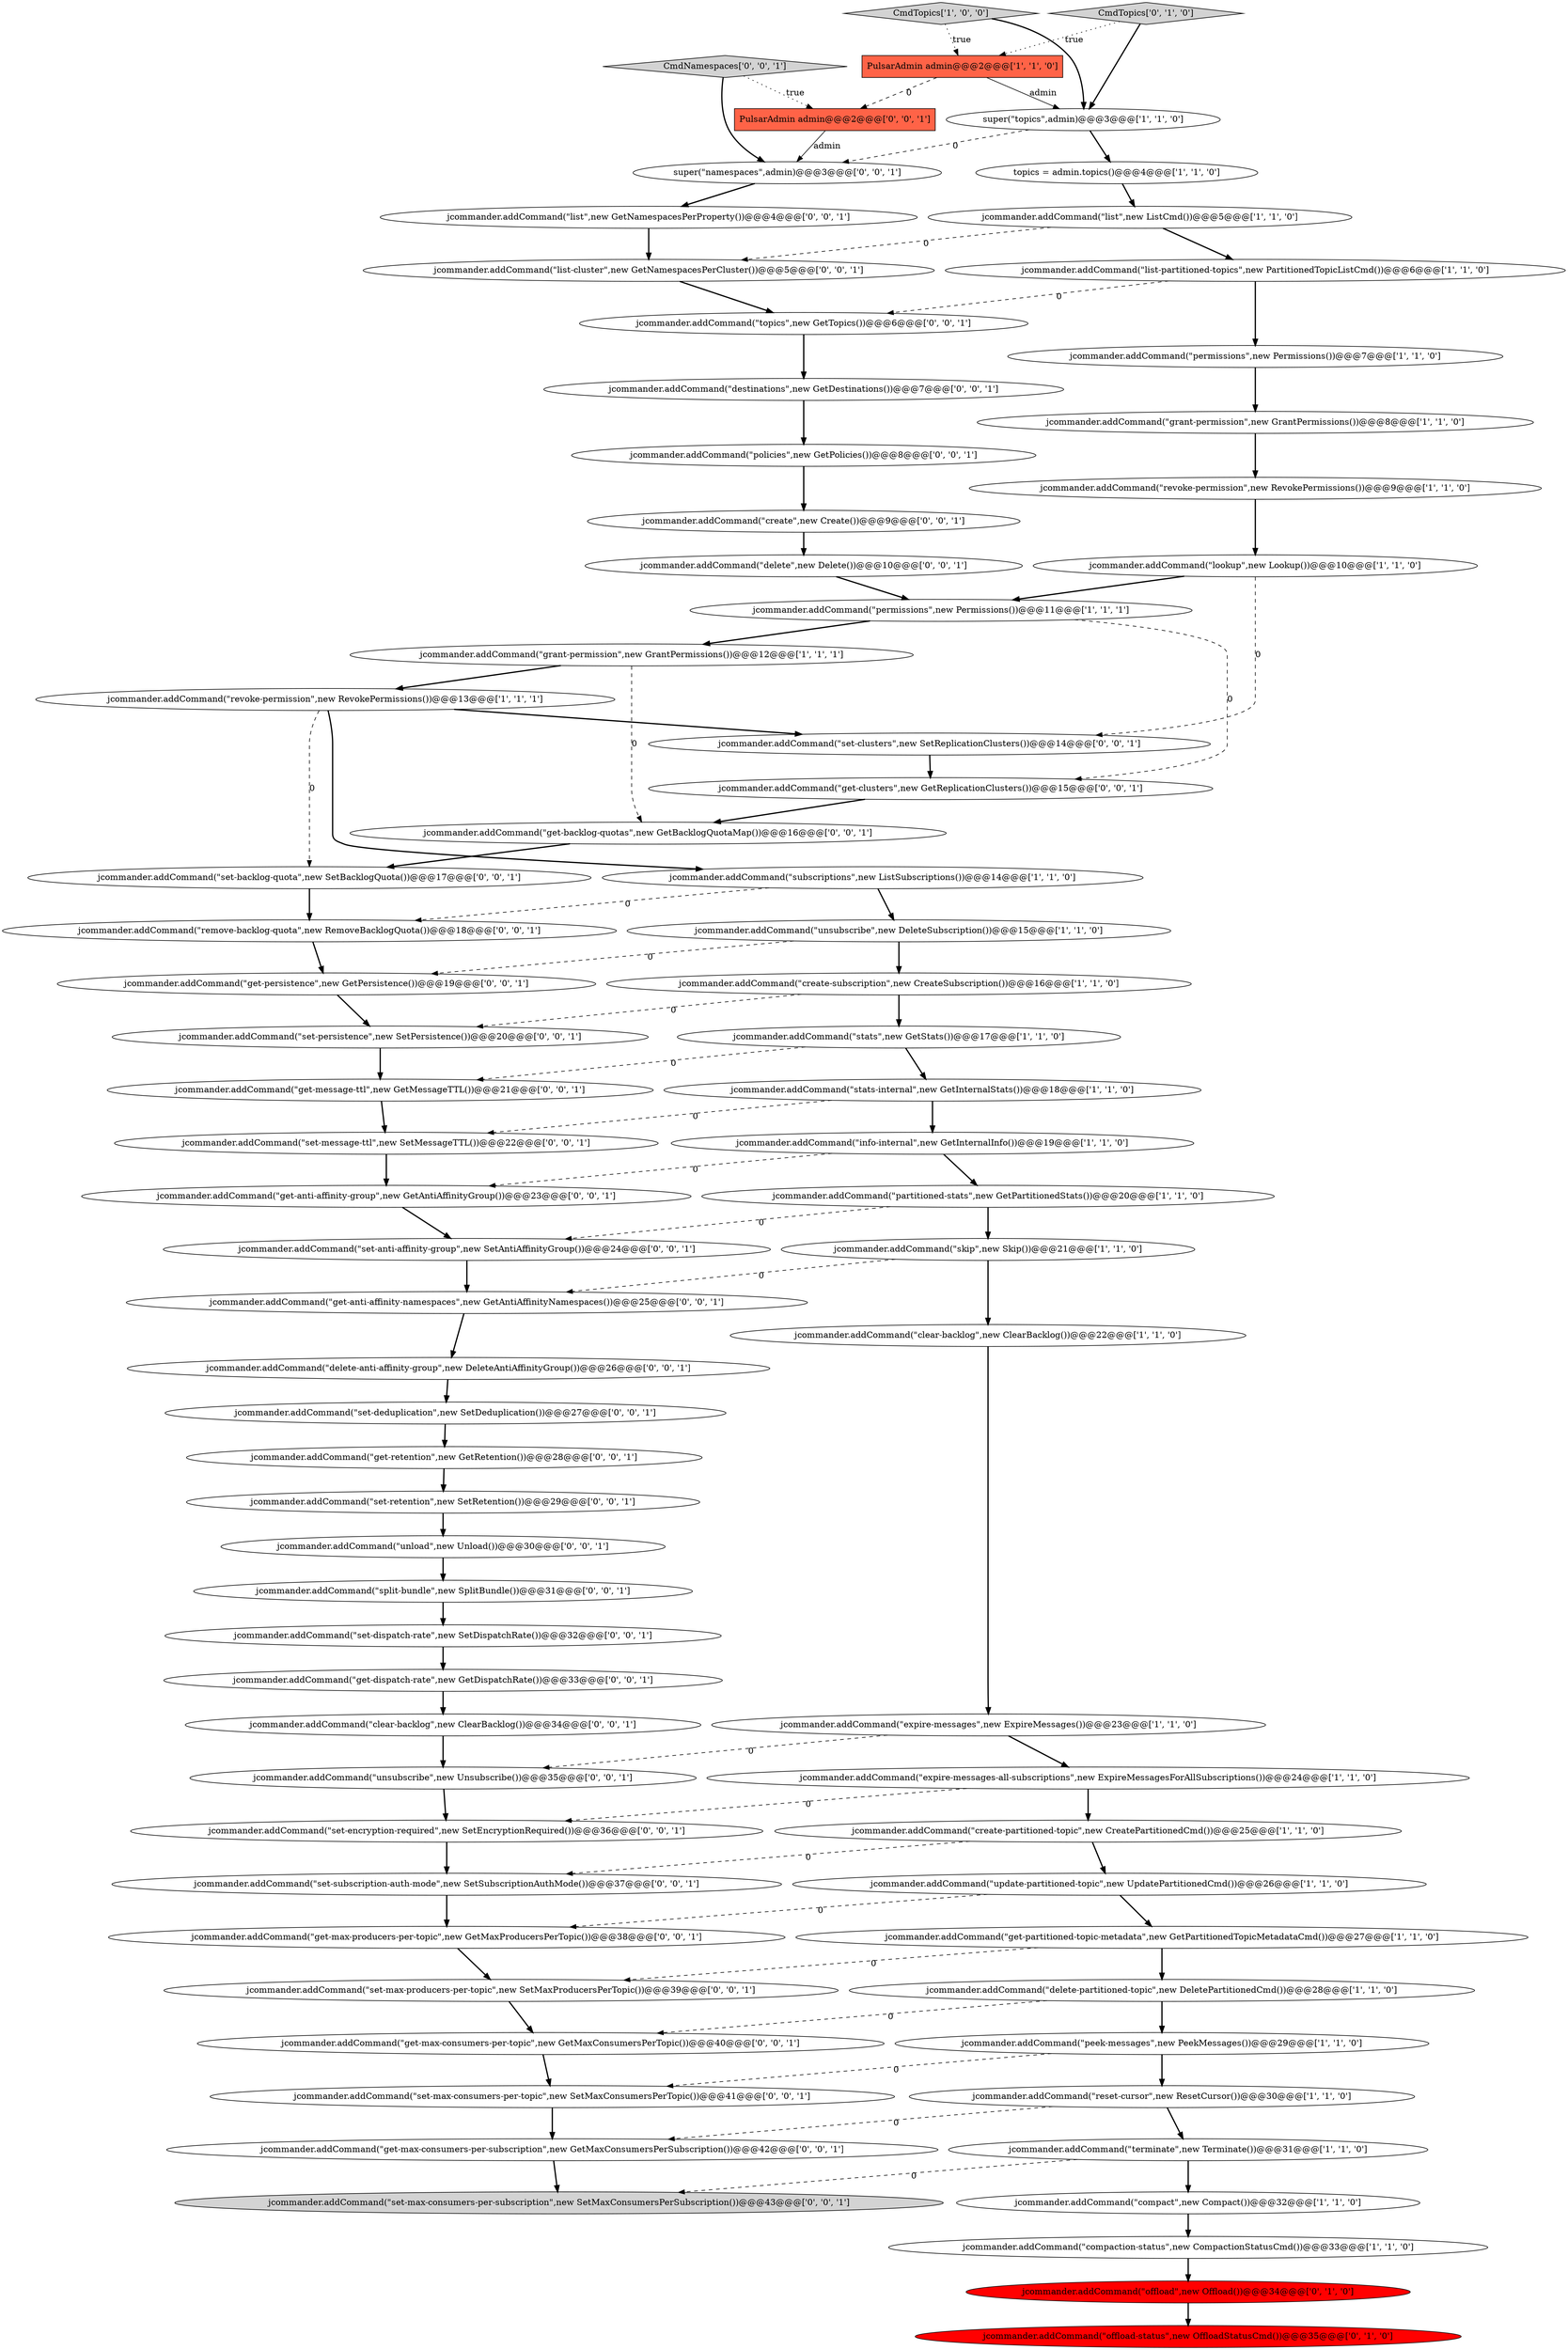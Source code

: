 digraph {
30 [style = filled, label = "jcommander.addCommand(\"list\",new ListCmd())@@@5@@@['1', '1', '0']", fillcolor = white, shape = ellipse image = "AAA0AAABBB1BBB"];
50 [style = filled, label = "jcommander.addCommand(\"get-max-consumers-per-topic\",new GetMaxConsumersPerTopic())@@@40@@@['0', '0', '1']", fillcolor = white, shape = ellipse image = "AAA0AAABBB3BBB"];
57 [style = filled, label = "jcommander.addCommand(\"set-encryption-required\",new SetEncryptionRequired())@@@36@@@['0', '0', '1']", fillcolor = white, shape = ellipse image = "AAA0AAABBB3BBB"];
62 [style = filled, label = "jcommander.addCommand(\"list\",new GetNamespacesPerProperty())@@@4@@@['0', '0', '1']", fillcolor = white, shape = ellipse image = "AAA0AAABBB3BBB"];
46 [style = filled, label = "jcommander.addCommand(\"split-bundle\",new SplitBundle())@@@31@@@['0', '0', '1']", fillcolor = white, shape = ellipse image = "AAA0AAABBB3BBB"];
72 [style = filled, label = "jcommander.addCommand(\"set-deduplication\",new SetDeduplication())@@@27@@@['0', '0', '1']", fillcolor = white, shape = ellipse image = "AAA0AAABBB3BBB"];
60 [style = filled, label = "jcommander.addCommand(\"unload\",new Unload())@@@30@@@['0', '0', '1']", fillcolor = white, shape = ellipse image = "AAA0AAABBB3BBB"];
8 [style = filled, label = "jcommander.addCommand(\"lookup\",new Lookup())@@@10@@@['1', '1', '0']", fillcolor = white, shape = ellipse image = "AAA0AAABBB1BBB"];
9 [style = filled, label = "jcommander.addCommand(\"delete-partitioned-topic\",new DeletePartitionedCmd())@@@28@@@['1', '1', '0']", fillcolor = white, shape = ellipse image = "AAA0AAABBB1BBB"];
38 [style = filled, label = "jcommander.addCommand(\"set-max-consumers-per-topic\",new SetMaxConsumersPerTopic())@@@41@@@['0', '0', '1']", fillcolor = white, shape = ellipse image = "AAA0AAABBB3BBB"];
52 [style = filled, label = "jcommander.addCommand(\"set-persistence\",new SetPersistence())@@@20@@@['0', '0', '1']", fillcolor = white, shape = ellipse image = "AAA0AAABBB3BBB"];
15 [style = filled, label = "jcommander.addCommand(\"grant-permission\",new GrantPermissions())@@@8@@@['1', '1', '0']", fillcolor = white, shape = ellipse image = "AAA0AAABBB1BBB"];
59 [style = filled, label = "jcommander.addCommand(\"set-clusters\",new SetReplicationClusters())@@@14@@@['0', '0', '1']", fillcolor = white, shape = ellipse image = "AAA0AAABBB3BBB"];
13 [style = filled, label = "jcommander.addCommand(\"grant-permission\",new GrantPermissions())@@@12@@@['1', '1', '1']", fillcolor = white, shape = ellipse image = "AAA0AAABBB1BBB"];
11 [style = filled, label = "jcommander.addCommand(\"expire-messages-all-subscriptions\",new ExpireMessagesForAllSubscriptions())@@@24@@@['1', '1', '0']", fillcolor = white, shape = ellipse image = "AAA0AAABBB1BBB"];
68 [style = filled, label = "jcommander.addCommand(\"remove-backlog-quota\",new RemoveBacklogQuota())@@@18@@@['0', '0', '1']", fillcolor = white, shape = ellipse image = "AAA0AAABBB3BBB"];
25 [style = filled, label = "jcommander.addCommand(\"peek-messages\",new PeekMessages())@@@29@@@['1', '1', '0']", fillcolor = white, shape = ellipse image = "AAA0AAABBB1BBB"];
12 [style = filled, label = "jcommander.addCommand(\"create-partitioned-topic\",new CreatePartitionedCmd())@@@25@@@['1', '1', '0']", fillcolor = white, shape = ellipse image = "AAA0AAABBB1BBB"];
64 [style = filled, label = "jcommander.addCommand(\"get-message-ttl\",new GetMessageTTL())@@@21@@@['0', '0', '1']", fillcolor = white, shape = ellipse image = "AAA0AAABBB3BBB"];
2 [style = filled, label = "PulsarAdmin admin@@@2@@@['1', '1', '0']", fillcolor = tomato, shape = box image = "AAA0AAABBB1BBB"];
26 [style = filled, label = "jcommander.addCommand(\"subscriptions\",new ListSubscriptions())@@@14@@@['1', '1', '0']", fillcolor = white, shape = ellipse image = "AAA0AAABBB1BBB"];
17 [style = filled, label = "jcommander.addCommand(\"unsubscribe\",new DeleteSubscription())@@@15@@@['1', '1', '0']", fillcolor = white, shape = ellipse image = "AAA0AAABBB1BBB"];
28 [style = filled, label = "jcommander.addCommand(\"expire-messages\",new ExpireMessages())@@@23@@@['1', '1', '0']", fillcolor = white, shape = ellipse image = "AAA0AAABBB1BBB"];
37 [style = filled, label = "jcommander.addCommand(\"list-cluster\",new GetNamespacesPerCluster())@@@5@@@['0', '0', '1']", fillcolor = white, shape = ellipse image = "AAA0AAABBB3BBB"];
16 [style = filled, label = "jcommander.addCommand(\"revoke-permission\",new RevokePermissions())@@@9@@@['1', '1', '0']", fillcolor = white, shape = ellipse image = "AAA0AAABBB1BBB"];
39 [style = filled, label = "jcommander.addCommand(\"delete-anti-affinity-group\",new DeleteAntiAffinityGroup())@@@26@@@['0', '0', '1']", fillcolor = white, shape = ellipse image = "AAA0AAABBB3BBB"];
33 [style = filled, label = "jcommander.addCommand(\"offload-status\",new OffloadStatusCmd())@@@35@@@['0', '1', '0']", fillcolor = red, shape = ellipse image = "AAA1AAABBB2BBB"];
32 [style = filled, label = "jcommander.addCommand(\"skip\",new Skip())@@@21@@@['1', '1', '0']", fillcolor = white, shape = ellipse image = "AAA0AAABBB1BBB"];
3 [style = filled, label = "CmdTopics['1', '0', '0']", fillcolor = lightgray, shape = diamond image = "AAA0AAABBB1BBB"];
29 [style = filled, label = "jcommander.addCommand(\"permissions\",new Permissions())@@@11@@@['1', '1', '1']", fillcolor = white, shape = ellipse image = "AAA0AAABBB1BBB"];
42 [style = filled, label = "jcommander.addCommand(\"get-retention\",new GetRetention())@@@28@@@['0', '0', '1']", fillcolor = white, shape = ellipse image = "AAA0AAABBB3BBB"];
58 [style = filled, label = "jcommander.addCommand(\"set-max-consumers-per-subscription\",new SetMaxConsumersPerSubscription())@@@43@@@['0', '0', '1']", fillcolor = lightgray, shape = ellipse image = "AAA0AAABBB3BBB"];
21 [style = filled, label = "jcommander.addCommand(\"permissions\",new Permissions())@@@7@@@['1', '1', '0']", fillcolor = white, shape = ellipse image = "AAA0AAABBB1BBB"];
61 [style = filled, label = "jcommander.addCommand(\"get-max-producers-per-topic\",new GetMaxProducersPerTopic())@@@38@@@['0', '0', '1']", fillcolor = white, shape = ellipse image = "AAA0AAABBB3BBB"];
70 [style = filled, label = "jcommander.addCommand(\"clear-backlog\",new ClearBacklog())@@@34@@@['0', '0', '1']", fillcolor = white, shape = ellipse image = "AAA0AAABBB3BBB"];
45 [style = filled, label = "jcommander.addCommand(\"get-anti-affinity-group\",new GetAntiAffinityGroup())@@@23@@@['0', '0', '1']", fillcolor = white, shape = ellipse image = "AAA0AAABBB3BBB"];
75 [style = filled, label = "jcommander.addCommand(\"set-subscription-auth-mode\",new SetSubscriptionAuthMode())@@@37@@@['0', '0', '1']", fillcolor = white, shape = ellipse image = "AAA0AAABBB3BBB"];
10 [style = filled, label = "jcommander.addCommand(\"stats-internal\",new GetInternalStats())@@@18@@@['1', '1', '0']", fillcolor = white, shape = ellipse image = "AAA0AAABBB1BBB"];
47 [style = filled, label = "jcommander.addCommand(\"set-anti-affinity-group\",new SetAntiAffinityGroup())@@@24@@@['0', '0', '1']", fillcolor = white, shape = ellipse image = "AAA0AAABBB3BBB"];
41 [style = filled, label = "jcommander.addCommand(\"unsubscribe\",new Unsubscribe())@@@35@@@['0', '0', '1']", fillcolor = white, shape = ellipse image = "AAA0AAABBB3BBB"];
71 [style = filled, label = "jcommander.addCommand(\"get-anti-affinity-namespaces\",new GetAntiAffinityNamespaces())@@@25@@@['0', '0', '1']", fillcolor = white, shape = ellipse image = "AAA0AAABBB3BBB"];
6 [style = filled, label = "topics = admin.topics()@@@4@@@['1', '1', '0']", fillcolor = white, shape = ellipse image = "AAA0AAABBB1BBB"];
14 [style = filled, label = "jcommander.addCommand(\"list-partitioned-topics\",new PartitionedTopicListCmd())@@@6@@@['1', '1', '0']", fillcolor = white, shape = ellipse image = "AAA0AAABBB1BBB"];
5 [style = filled, label = "jcommander.addCommand(\"compaction-status\",new CompactionStatusCmd())@@@33@@@['1', '1', '0']", fillcolor = white, shape = ellipse image = "AAA0AAABBB1BBB"];
27 [style = filled, label = "jcommander.addCommand(\"partitioned-stats\",new GetPartitionedStats())@@@20@@@['1', '1', '0']", fillcolor = white, shape = ellipse image = "AAA0AAABBB1BBB"];
73 [style = filled, label = "jcommander.addCommand(\"topics\",new GetTopics())@@@6@@@['0', '0', '1']", fillcolor = white, shape = ellipse image = "AAA0AAABBB3BBB"];
7 [style = filled, label = "jcommander.addCommand(\"stats\",new GetStats())@@@17@@@['1', '1', '0']", fillcolor = white, shape = ellipse image = "AAA0AAABBB1BBB"];
19 [style = filled, label = "jcommander.addCommand(\"clear-backlog\",new ClearBacklog())@@@22@@@['1', '1', '0']", fillcolor = white, shape = ellipse image = "AAA0AAABBB1BBB"];
63 [style = filled, label = "jcommander.addCommand(\"set-dispatch-rate\",new SetDispatchRate())@@@32@@@['0', '0', '1']", fillcolor = white, shape = ellipse image = "AAA0AAABBB3BBB"];
51 [style = filled, label = "PulsarAdmin admin@@@2@@@['0', '0', '1']", fillcolor = tomato, shape = box image = "AAA0AAABBB3BBB"];
35 [style = filled, label = "CmdTopics['0', '1', '0']", fillcolor = lightgray, shape = diamond image = "AAA0AAABBB2BBB"];
1 [style = filled, label = "jcommander.addCommand(\"revoke-permission\",new RevokePermissions())@@@13@@@['1', '1', '1']", fillcolor = white, shape = ellipse image = "AAA0AAABBB1BBB"];
53 [style = filled, label = "jcommander.addCommand(\"get-persistence\",new GetPersistence())@@@19@@@['0', '0', '1']", fillcolor = white, shape = ellipse image = "AAA0AAABBB3BBB"];
23 [style = filled, label = "super(\"topics\",admin)@@@3@@@['1', '1', '0']", fillcolor = white, shape = ellipse image = "AAA0AAABBB1BBB"];
67 [style = filled, label = "jcommander.addCommand(\"get-clusters\",new GetReplicationClusters())@@@15@@@['0', '0', '1']", fillcolor = white, shape = ellipse image = "AAA0AAABBB3BBB"];
69 [style = filled, label = "jcommander.addCommand(\"delete\",new Delete())@@@10@@@['0', '0', '1']", fillcolor = white, shape = ellipse image = "AAA0AAABBB3BBB"];
36 [style = filled, label = "jcommander.addCommand(\"set-backlog-quota\",new SetBacklogQuota())@@@17@@@['0', '0', '1']", fillcolor = white, shape = ellipse image = "AAA0AAABBB3BBB"];
54 [style = filled, label = "jcommander.addCommand(\"destinations\",new GetDestinations())@@@7@@@['0', '0', '1']", fillcolor = white, shape = ellipse image = "AAA0AAABBB3BBB"];
66 [style = filled, label = "jcommander.addCommand(\"set-message-ttl\",new SetMessageTTL())@@@22@@@['0', '0', '1']", fillcolor = white, shape = ellipse image = "AAA0AAABBB3BBB"];
65 [style = filled, label = "jcommander.addCommand(\"get-dispatch-rate\",new GetDispatchRate())@@@33@@@['0', '0', '1']", fillcolor = white, shape = ellipse image = "AAA0AAABBB3BBB"];
20 [style = filled, label = "jcommander.addCommand(\"create-subscription\",new CreateSubscription())@@@16@@@['1', '1', '0']", fillcolor = white, shape = ellipse image = "AAA0AAABBB1BBB"];
22 [style = filled, label = "jcommander.addCommand(\"reset-cursor\",new ResetCursor())@@@30@@@['1', '1', '0']", fillcolor = white, shape = ellipse image = "AAA0AAABBB1BBB"];
4 [style = filled, label = "jcommander.addCommand(\"compact\",new Compact())@@@32@@@['1', '1', '0']", fillcolor = white, shape = ellipse image = "AAA0AAABBB1BBB"];
43 [style = filled, label = "jcommander.addCommand(\"get-max-consumers-per-subscription\",new GetMaxConsumersPerSubscription())@@@42@@@['0', '0', '1']", fillcolor = white, shape = ellipse image = "AAA0AAABBB3BBB"];
49 [style = filled, label = "CmdNamespaces['0', '0', '1']", fillcolor = lightgray, shape = diamond image = "AAA0AAABBB3BBB"];
48 [style = filled, label = "jcommander.addCommand(\"set-max-producers-per-topic\",new SetMaxProducersPerTopic())@@@39@@@['0', '0', '1']", fillcolor = white, shape = ellipse image = "AAA0AAABBB3BBB"];
24 [style = filled, label = "jcommander.addCommand(\"get-partitioned-topic-metadata\",new GetPartitionedTopicMetadataCmd())@@@27@@@['1', '1', '0']", fillcolor = white, shape = ellipse image = "AAA0AAABBB1BBB"];
0 [style = filled, label = "jcommander.addCommand(\"update-partitioned-topic\",new UpdatePartitionedCmd())@@@26@@@['1', '1', '0']", fillcolor = white, shape = ellipse image = "AAA0AAABBB1BBB"];
18 [style = filled, label = "jcommander.addCommand(\"info-internal\",new GetInternalInfo())@@@19@@@['1', '1', '0']", fillcolor = white, shape = ellipse image = "AAA0AAABBB1BBB"];
34 [style = filled, label = "jcommander.addCommand(\"offload\",new Offload())@@@34@@@['0', '1', '0']", fillcolor = red, shape = ellipse image = "AAA1AAABBB2BBB"];
56 [style = filled, label = "jcommander.addCommand(\"create\",new Create())@@@9@@@['0', '0', '1']", fillcolor = white, shape = ellipse image = "AAA0AAABBB3BBB"];
74 [style = filled, label = "jcommander.addCommand(\"get-backlog-quotas\",new GetBacklogQuotaMap())@@@16@@@['0', '0', '1']", fillcolor = white, shape = ellipse image = "AAA0AAABBB3BBB"];
31 [style = filled, label = "jcommander.addCommand(\"terminate\",new Terminate())@@@31@@@['1', '1', '0']", fillcolor = white, shape = ellipse image = "AAA0AAABBB1BBB"];
40 [style = filled, label = "jcommander.addCommand(\"set-retention\",new SetRetention())@@@29@@@['0', '0', '1']", fillcolor = white, shape = ellipse image = "AAA0AAABBB3BBB"];
44 [style = filled, label = "super(\"namespaces\",admin)@@@3@@@['0', '0', '1']", fillcolor = white, shape = ellipse image = "AAA0AAABBB3BBB"];
55 [style = filled, label = "jcommander.addCommand(\"policies\",new GetPolicies())@@@8@@@['0', '0', '1']", fillcolor = white, shape = ellipse image = "AAA0AAABBB3BBB"];
54->55 [style = bold, label=""];
27->32 [style = bold, label=""];
52->64 [style = bold, label=""];
20->52 [style = dashed, label="0"];
25->22 [style = bold, label=""];
21->15 [style = bold, label=""];
73->54 [style = bold, label=""];
51->44 [style = solid, label="admin"];
0->61 [style = dashed, label="0"];
26->68 [style = dashed, label="0"];
28->41 [style = dashed, label="0"];
13->1 [style = bold, label=""];
5->34 [style = bold, label=""];
8->59 [style = dashed, label="0"];
35->23 [style = bold, label=""];
17->53 [style = dashed, label="0"];
35->2 [style = dotted, label="true"];
0->24 [style = bold, label=""];
10->66 [style = dashed, label="0"];
9->50 [style = dashed, label="0"];
30->14 [style = bold, label=""];
13->74 [style = dashed, label="0"];
19->28 [style = bold, label=""];
59->67 [style = bold, label=""];
43->58 [style = bold, label=""];
66->45 [style = bold, label=""];
17->20 [style = bold, label=""];
31->58 [style = dashed, label="0"];
26->17 [style = bold, label=""];
22->43 [style = dashed, label="0"];
53->52 [style = bold, label=""];
34->33 [style = bold, label=""];
24->48 [style = dashed, label="0"];
7->64 [style = dashed, label="0"];
2->23 [style = solid, label="admin"];
48->50 [style = bold, label=""];
31->4 [style = bold, label=""];
29->67 [style = dashed, label="0"];
11->12 [style = bold, label=""];
18->45 [style = dashed, label="0"];
75->61 [style = bold, label=""];
56->69 [style = bold, label=""];
42->40 [style = bold, label=""];
37->73 [style = bold, label=""];
49->51 [style = dotted, label="true"];
61->48 [style = bold, label=""];
39->72 [style = bold, label=""];
46->63 [style = bold, label=""];
3->23 [style = bold, label=""];
32->71 [style = dashed, label="0"];
64->66 [style = bold, label=""];
1->59 [style = bold, label=""];
20->7 [style = bold, label=""];
2->51 [style = dashed, label="0"];
14->21 [style = bold, label=""];
27->47 [style = dashed, label="0"];
10->18 [style = bold, label=""];
44->62 [style = bold, label=""];
63->65 [style = bold, label=""];
16->8 [style = bold, label=""];
49->44 [style = bold, label=""];
14->73 [style = dashed, label="0"];
32->19 [style = bold, label=""];
68->53 [style = bold, label=""];
29->13 [style = bold, label=""];
25->38 [style = dashed, label="0"];
23->6 [style = bold, label=""];
4->5 [style = bold, label=""];
38->43 [style = bold, label=""];
24->9 [style = bold, label=""];
11->57 [style = dashed, label="0"];
30->37 [style = dashed, label="0"];
12->75 [style = dashed, label="0"];
71->39 [style = bold, label=""];
65->70 [style = bold, label=""];
72->42 [style = bold, label=""];
7->10 [style = bold, label=""];
28->11 [style = bold, label=""];
67->74 [style = bold, label=""];
22->31 [style = bold, label=""];
74->36 [style = bold, label=""];
1->26 [style = bold, label=""];
15->16 [style = bold, label=""];
57->75 [style = bold, label=""];
12->0 [style = bold, label=""];
60->46 [style = bold, label=""];
41->57 [style = bold, label=""];
55->56 [style = bold, label=""];
47->71 [style = bold, label=""];
36->68 [style = bold, label=""];
70->41 [style = bold, label=""];
1->36 [style = dashed, label="0"];
50->38 [style = bold, label=""];
23->44 [style = dashed, label="0"];
18->27 [style = bold, label=""];
62->37 [style = bold, label=""];
9->25 [style = bold, label=""];
45->47 [style = bold, label=""];
40->60 [style = bold, label=""];
8->29 [style = bold, label=""];
69->29 [style = bold, label=""];
3->2 [style = dotted, label="true"];
6->30 [style = bold, label=""];
}

